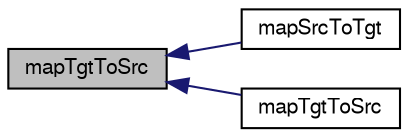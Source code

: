 digraph "mapTgtToSrc"
{
  bgcolor="transparent";
  edge [fontname="FreeSans",fontsize="10",labelfontname="FreeSans",labelfontsize="10"];
  node [fontname="FreeSans",fontsize="10",shape=record];
  rankdir="LR";
  Node676 [label="mapTgtToSrc",height=0.2,width=0.4,color="black", fillcolor="grey75", style="filled", fontcolor="black"];
  Node676 -> Node677 [dir="back",color="midnightblue",fontsize="10",style="solid",fontname="FreeSans"];
  Node677 [label="mapSrcToTgt",height=0.2,width=0.4,color="black",URL="$a29254.html#a73a7bedb666c7483b81b1748b0a1de16"];
  Node676 -> Node678 [dir="back",color="midnightblue",fontsize="10",style="solid",fontname="FreeSans"];
  Node678 [label="mapTgtToSrc",height=0.2,width=0.4,color="black",URL="$a29254.html#af6f503e819b986b8ac41cf9e50e9f1fb"];
}
